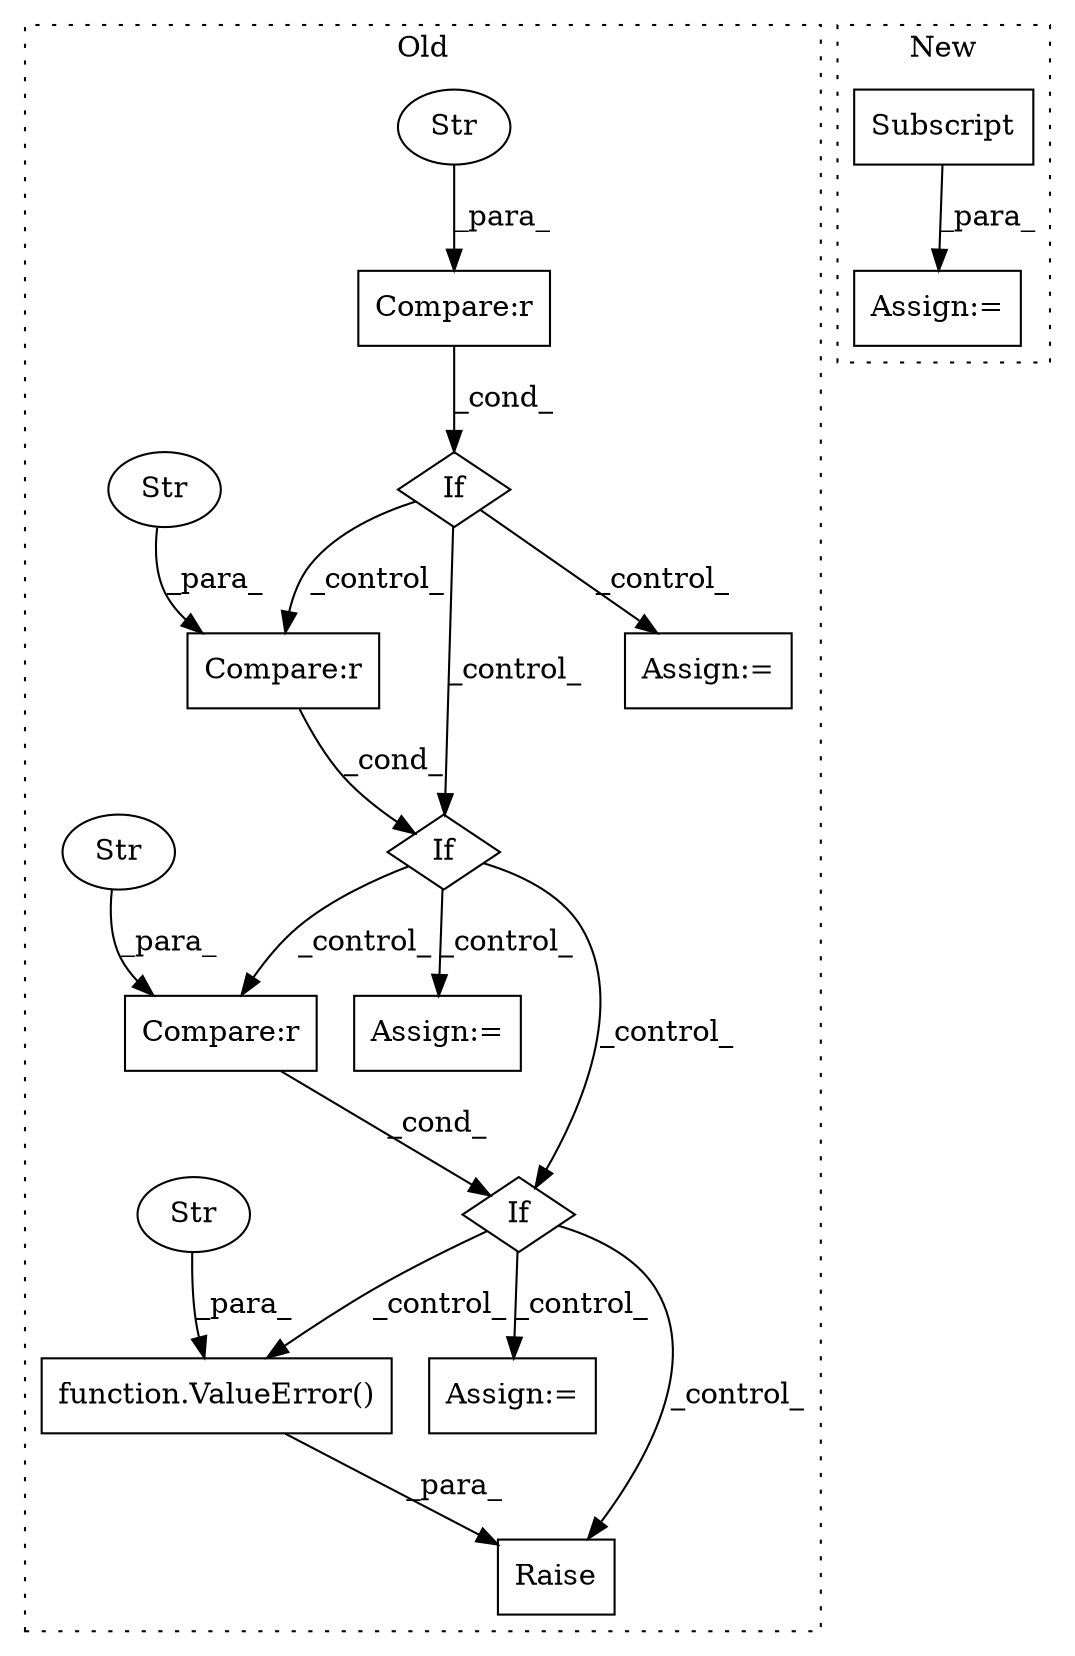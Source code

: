 digraph G {
subgraph cluster0 {
1 [label="function.ValueError()" a="75" s="10063,10091" l="11,1" shape="box"];
3 [label="Raise" a="91" s="10057" l="6" shape="box"];
4 [label="Str" a="66" s="10074" l="17" shape="ellipse"];
5 [label="If" a="96" s="9848" l="0" shape="diamond"];
6 [label="Compare:r" a="40" s="9848" l="11" shape="box"];
7 [label="If" a="96" s="9637" l="3" shape="diamond"];
8 [label="Compare:r" a="40" s="9640" l="11" shape="box"];
9 [label="Assign:=" a="68" s="10022" l="3" shape="box"];
10 [label="Assign:=" a="68" s="9670" l="3" shape="box"];
11 [label="Str" a="66" s="9854" l="5" shape="ellipse"];
12 [label="Str" a="66" s="9646" l="5" shape="ellipse"];
14 [label="Assign:=" a="68" s="9827" l="3" shape="box"];
15 [label="If" a="96" s="9744" l="0" shape="diamond"];
16 [label="Compare:r" a="40" s="9744" l="11" shape="box"];
17 [label="Str" a="66" s="9750" l="5" shape="ellipse"];
label = "Old";
style="dotted";
}
subgraph cluster1 {
2 [label="Subscript" a="63" s="10316,0" l="57,0" shape="box"];
13 [label="Assign:=" a="68" s="10313" l="3" shape="box"];
label = "New";
style="dotted";
}
1 -> 3 [label="_para_"];
2 -> 13 [label="_para_"];
4 -> 1 [label="_para_"];
5 -> 9 [label="_control_"];
5 -> 3 [label="_control_"];
5 -> 1 [label="_control_"];
6 -> 5 [label="_cond_"];
7 -> 10 [label="_control_"];
7 -> 15 [label="_control_"];
7 -> 16 [label="_control_"];
8 -> 7 [label="_cond_"];
11 -> 6 [label="_para_"];
12 -> 8 [label="_para_"];
15 -> 6 [label="_control_"];
15 -> 5 [label="_control_"];
15 -> 14 [label="_control_"];
16 -> 15 [label="_cond_"];
17 -> 16 [label="_para_"];
}